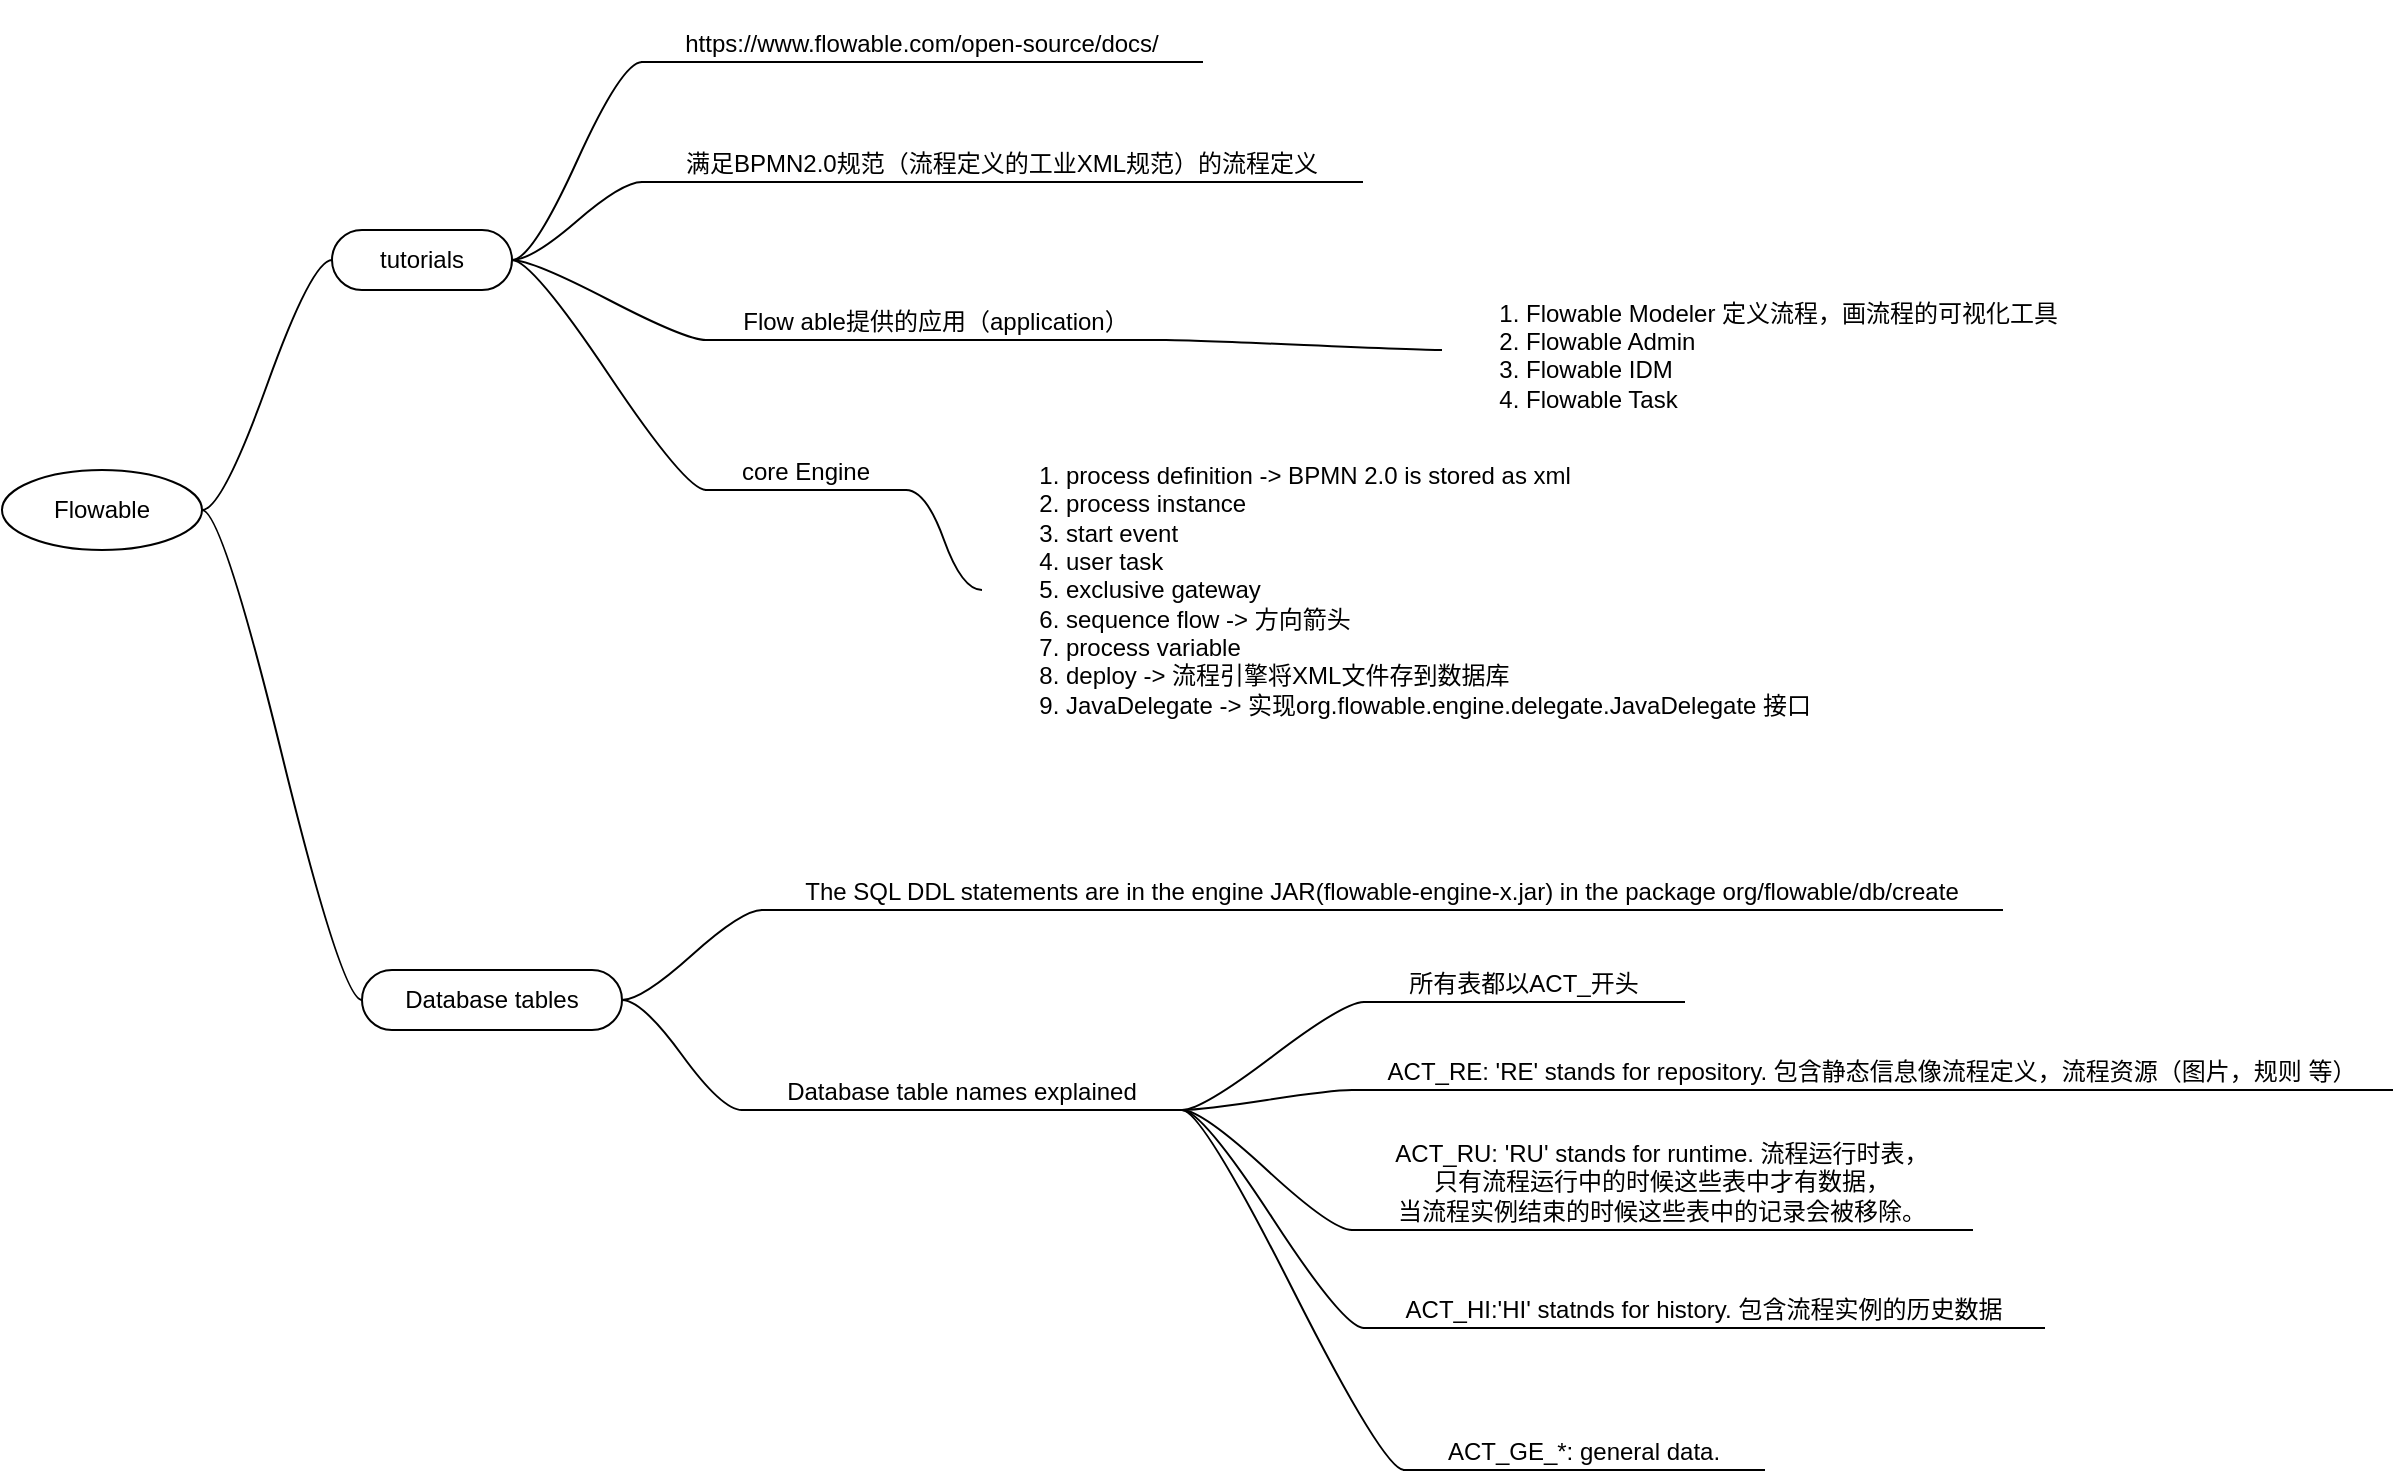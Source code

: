 <mxfile version="24.7.7">
  <diagram name="Page-1" id="H-f7h14BIOwiemI4o8dz">
    <mxGraphModel dx="1434" dy="780" grid="1" gridSize="10" guides="1" tooltips="1" connect="1" arrows="1" fold="1" page="1" pageScale="1" pageWidth="827" pageHeight="1169" math="0" shadow="0">
      <root>
        <mxCell id="0" />
        <mxCell id="1" parent="0" />
        <mxCell id="PwN2sx8WR1cE-K9NehGq-4" style="edgeStyle=entityRelationEdgeStyle;rounded=0;orthogonalLoop=1;jettySize=auto;html=1;startArrow=none;endArrow=none;segment=10;curved=1;sourcePerimeterSpacing=0;targetPerimeterSpacing=0;" edge="1" parent="1" source="PwN2sx8WR1cE-K9NehGq-1" target="PwN2sx8WR1cE-K9NehGq-2">
          <mxGeometry relative="1" as="geometry" />
        </mxCell>
        <mxCell id="PwN2sx8WR1cE-K9NehGq-1" value="Flowable" style="ellipse;whiteSpace=wrap;html=1;align=center;newEdgeStyle={&quot;edgeStyle&quot;:&quot;entityRelationEdgeStyle&quot;,&quot;startArrow&quot;:&quot;none&quot;,&quot;endArrow&quot;:&quot;none&quot;,&quot;segment&quot;:10,&quot;curved&quot;:1,&quot;sourcePerimeterSpacing&quot;:0,&quot;targetPerimeterSpacing&quot;:0};treeFolding=1;treeMoving=1;" vertex="1" parent="1">
          <mxGeometry x="360" y="380" width="100" height="40" as="geometry" />
        </mxCell>
        <mxCell id="PwN2sx8WR1cE-K9NehGq-8" value="" style="edgeStyle=entityRelationEdgeStyle;rounded=0;orthogonalLoop=1;jettySize=auto;html=1;startArrow=none;endArrow=none;segment=10;curved=1;sourcePerimeterSpacing=0;targetPerimeterSpacing=0;exitX=1;exitY=0.5;exitDx=0;exitDy=0;" edge="1" parent="1" source="PwN2sx8WR1cE-K9NehGq-1" target="PwN2sx8WR1cE-K9NehGq-7">
          <mxGeometry relative="1" as="geometry">
            <Array as="points">
              <mxPoint x="460" y="400" />
            </Array>
          </mxGeometry>
        </mxCell>
        <mxCell id="PwN2sx8WR1cE-K9NehGq-2" value="tutorials" style="whiteSpace=wrap;html=1;rounded=1;arcSize=50;align=center;verticalAlign=middle;strokeWidth=1;autosize=1;spacing=4;treeFolding=1;treeMoving=1;newEdgeStyle={&quot;edgeStyle&quot;:&quot;entityRelationEdgeStyle&quot;,&quot;startArrow&quot;:&quot;none&quot;,&quot;endArrow&quot;:&quot;none&quot;,&quot;segment&quot;:10,&quot;curved&quot;:1,&quot;sourcePerimeterSpacing&quot;:0,&quot;targetPerimeterSpacing&quot;:0};" vertex="1" parent="1">
          <mxGeometry x="525" y="260" width="90" height="30" as="geometry" />
        </mxCell>
        <mxCell id="PwN2sx8WR1cE-K9NehGq-10" value="" style="edgeStyle=entityRelationEdgeStyle;rounded=0;orthogonalLoop=1;jettySize=auto;html=1;startArrow=none;endArrow=none;segment=10;curved=1;sourcePerimeterSpacing=0;targetPerimeterSpacing=0;" edge="1" parent="1" source="PwN2sx8WR1cE-K9NehGq-2" target="PwN2sx8WR1cE-K9NehGq-9">
          <mxGeometry relative="1" as="geometry">
            <Array as="points">
              <mxPoint x="600" y="270" />
              <mxPoint x="610" y="280" />
            </Array>
          </mxGeometry>
        </mxCell>
        <mxCell id="PwN2sx8WR1cE-K9NehGq-5" value="https://www.flowable.com/open-source/docs/" style="whiteSpace=wrap;html=1;shape=partialRectangle;top=0;left=0;bottom=1;right=0;points=[[0,1],[1,1]];fillColor=none;align=center;verticalAlign=bottom;routingCenterY=0.5;snapToPoint=1;recursiveResize=0;autosize=1;treeFolding=1;treeMoving=1;newEdgeStyle={&quot;edgeStyle&quot;:&quot;entityRelationEdgeStyle&quot;,&quot;startArrow&quot;:&quot;none&quot;,&quot;endArrow&quot;:&quot;none&quot;,&quot;segment&quot;:10,&quot;curved&quot;:1,&quot;sourcePerimeterSpacing&quot;:0,&quot;targetPerimeterSpacing&quot;:0};" vertex="1" parent="1">
          <mxGeometry x="680" y="146" width="280" height="30" as="geometry" />
        </mxCell>
        <mxCell id="PwN2sx8WR1cE-K9NehGq-6" value="" style="edgeStyle=entityRelationEdgeStyle;startArrow=none;endArrow=none;segment=10;curved=1;sourcePerimeterSpacing=0;targetPerimeterSpacing=0;rounded=0;exitX=1;exitY=0.5;exitDx=0;exitDy=0;" edge="1" target="PwN2sx8WR1cE-K9NehGq-5" parent="1" source="PwN2sx8WR1cE-K9NehGq-2">
          <mxGeometry relative="1" as="geometry">
            <mxPoint x="640" y="250" as="sourcePoint" />
          </mxGeometry>
        </mxCell>
        <mxCell id="PwN2sx8WR1cE-K9NehGq-24" style="edgeStyle=entityRelationEdgeStyle;rounded=0;orthogonalLoop=1;jettySize=auto;html=1;startArrow=none;endArrow=none;segment=10;curved=1;sourcePerimeterSpacing=0;targetPerimeterSpacing=0;" edge="1" parent="1" source="PwN2sx8WR1cE-K9NehGq-7" target="PwN2sx8WR1cE-K9NehGq-22">
          <mxGeometry relative="1" as="geometry" />
        </mxCell>
        <mxCell id="PwN2sx8WR1cE-K9NehGq-7" value="Database tables" style="whiteSpace=wrap;html=1;rounded=1;arcSize=50;align=center;verticalAlign=middle;strokeWidth=1;autosize=1;spacing=4;treeFolding=1;treeMoving=1;newEdgeStyle={&quot;edgeStyle&quot;:&quot;entityRelationEdgeStyle&quot;,&quot;startArrow&quot;:&quot;none&quot;,&quot;endArrow&quot;:&quot;none&quot;,&quot;segment&quot;:10,&quot;curved&quot;:1,&quot;sourcePerimeterSpacing&quot;:0,&quot;targetPerimeterSpacing&quot;:0};" vertex="1" parent="1">
          <mxGeometry x="540" y="630" width="130" height="30" as="geometry" />
        </mxCell>
        <mxCell id="PwN2sx8WR1cE-K9NehGq-12" value="" style="edgeStyle=entityRelationEdgeStyle;rounded=0;orthogonalLoop=1;jettySize=auto;html=1;startArrow=none;endArrow=none;segment=10;curved=1;sourcePerimeterSpacing=0;targetPerimeterSpacing=0;" edge="1" parent="1" source="PwN2sx8WR1cE-K9NehGq-2" target="PwN2sx8WR1cE-K9NehGq-11">
          <mxGeometry relative="1" as="geometry" />
        </mxCell>
        <mxCell id="PwN2sx8WR1cE-K9NehGq-9" value="满足BPMN2.0规范（流程定义的工业XML规范）的流程定义" style="whiteSpace=wrap;html=1;shape=partialRectangle;top=0;left=0;bottom=1;right=0;points=[[0,1],[1,1]];fillColor=none;align=center;verticalAlign=bottom;routingCenterY=0.5;snapToPoint=1;recursiveResize=0;autosize=1;treeFolding=1;treeMoving=1;newEdgeStyle={&quot;edgeStyle&quot;:&quot;entityRelationEdgeStyle&quot;,&quot;startArrow&quot;:&quot;none&quot;,&quot;endArrow&quot;:&quot;none&quot;,&quot;segment&quot;:10,&quot;curved&quot;:1,&quot;sourcePerimeterSpacing&quot;:0,&quot;targetPerimeterSpacing&quot;:0};" vertex="1" parent="1">
          <mxGeometry x="680" y="206" width="360" height="30" as="geometry" />
        </mxCell>
        <mxCell id="PwN2sx8WR1cE-K9NehGq-15" style="edgeStyle=entityRelationEdgeStyle;rounded=0;orthogonalLoop=1;jettySize=auto;html=1;startArrow=none;endArrow=none;segment=10;curved=1;sourcePerimeterSpacing=0;targetPerimeterSpacing=0;" edge="1" parent="1" source="PwN2sx8WR1cE-K9NehGq-11" target="PwN2sx8WR1cE-K9NehGq-14">
          <mxGeometry relative="1" as="geometry" />
        </mxCell>
        <mxCell id="PwN2sx8WR1cE-K9NehGq-17" value="" style="edgeStyle=entityRelationEdgeStyle;rounded=0;orthogonalLoop=1;jettySize=auto;html=1;startArrow=none;endArrow=none;segment=10;curved=1;sourcePerimeterSpacing=0;targetPerimeterSpacing=0;exitX=1;exitY=0.5;exitDx=0;exitDy=0;" edge="1" parent="1" source="PwN2sx8WR1cE-K9NehGq-2" target="PwN2sx8WR1cE-K9NehGq-16">
          <mxGeometry relative="1" as="geometry">
            <Array as="points">
              <mxPoint x="660" y="324" />
              <mxPoint x="630" y="280" />
            </Array>
          </mxGeometry>
        </mxCell>
        <mxCell id="PwN2sx8WR1cE-K9NehGq-11" value="Flow able提供的应用（application）" style="whiteSpace=wrap;html=1;shape=partialRectangle;top=0;left=0;bottom=1;right=0;points=[[0,1],[1,1]];fillColor=none;align=center;verticalAlign=bottom;routingCenterY=0.5;snapToPoint=1;recursiveResize=0;autosize=1;treeFolding=1;treeMoving=1;newEdgeStyle={&quot;edgeStyle&quot;:&quot;entityRelationEdgeStyle&quot;,&quot;startArrow&quot;:&quot;none&quot;,&quot;endArrow&quot;:&quot;none&quot;,&quot;segment&quot;:10,&quot;curved&quot;:1,&quot;sourcePerimeterSpacing&quot;:0,&quot;targetPerimeterSpacing&quot;:0};" vertex="1" parent="1">
          <mxGeometry x="712" y="285" width="230" height="30" as="geometry" />
        </mxCell>
        <mxCell id="PwN2sx8WR1cE-K9NehGq-14" value="&lt;ol&gt;&lt;li&gt;Flowable Modeler 定义流程，画流程的可视化工具&lt;/li&gt;&lt;li&gt;Flowable Admin&lt;/li&gt;&lt;li&gt;Flowable IDM&lt;/li&gt;&lt;li&gt;Flowable Task&lt;/li&gt;&lt;/ol&gt;" style="text;strokeColor=none;fillColor=none;html=1;whiteSpace=wrap;verticalAlign=middle;overflow=hidden;" vertex="1" parent="1">
          <mxGeometry x="1080" y="280" width="320" height="80" as="geometry" />
        </mxCell>
        <mxCell id="PwN2sx8WR1cE-K9NehGq-21" style="edgeStyle=entityRelationEdgeStyle;rounded=0;orthogonalLoop=1;jettySize=auto;html=1;startArrow=none;endArrow=none;segment=10;curved=1;sourcePerimeterSpacing=0;targetPerimeterSpacing=0;" edge="1" parent="1" source="PwN2sx8WR1cE-K9NehGq-16" target="PwN2sx8WR1cE-K9NehGq-20">
          <mxGeometry relative="1" as="geometry" />
        </mxCell>
        <mxCell id="PwN2sx8WR1cE-K9NehGq-16" value="core Engine" style="whiteSpace=wrap;html=1;shape=partialRectangle;top=0;left=0;bottom=1;right=0;points=[[0,1],[1,1]];fillColor=none;align=center;verticalAlign=bottom;routingCenterY=0.5;snapToPoint=1;recursiveResize=0;autosize=1;treeFolding=1;treeMoving=1;newEdgeStyle={&quot;edgeStyle&quot;:&quot;entityRelationEdgeStyle&quot;,&quot;startArrow&quot;:&quot;none&quot;,&quot;endArrow&quot;:&quot;none&quot;,&quot;segment&quot;:10,&quot;curved&quot;:1,&quot;sourcePerimeterSpacing&quot;:0,&quot;targetPerimeterSpacing&quot;:0};" vertex="1" parent="1">
          <mxGeometry x="712" y="360" width="100" height="30" as="geometry" />
        </mxCell>
        <mxCell id="PwN2sx8WR1cE-K9NehGq-20" value="&lt;ol&gt;&lt;li&gt;process definition -&amp;gt; BPMN 2.0 is stored as xml&lt;/li&gt;&lt;li&gt;process instance&lt;/li&gt;&lt;li&gt;start event&lt;/li&gt;&lt;li&gt;user task&lt;/li&gt;&lt;li&gt;exclusive gateway&lt;/li&gt;&lt;li&gt;sequence flow -&amp;gt; 方向箭头&lt;/li&gt;&lt;li&gt;process variable&lt;/li&gt;&lt;li&gt;deploy -&amp;gt; 流程引擎将XML文件存到数据库&lt;/li&gt;&lt;li&gt;JavaDelegate -&amp;gt; 实现org.flowable.engine.delegate.JavaDelegate 接口&lt;/li&gt;&lt;/ol&gt;" style="text;strokeColor=none;fillColor=none;html=1;whiteSpace=wrap;verticalAlign=middle;overflow=hidden;" vertex="1" parent="1">
          <mxGeometry x="850" y="360" width="430" height="160" as="geometry" />
        </mxCell>
        <mxCell id="PwN2sx8WR1cE-K9NehGq-26" value="" style="edgeStyle=entityRelationEdgeStyle;rounded=0;orthogonalLoop=1;jettySize=auto;html=1;startArrow=none;endArrow=none;segment=10;curved=1;sourcePerimeterSpacing=0;targetPerimeterSpacing=0;" edge="1" parent="1" source="PwN2sx8WR1cE-K9NehGq-7" target="PwN2sx8WR1cE-K9NehGq-25">
          <mxGeometry relative="1" as="geometry" />
        </mxCell>
        <mxCell id="PwN2sx8WR1cE-K9NehGq-22" value="The SQL DDL statements are in the engine JAR(flowable-engine-x.jar) in the package org/flowable/db/create" style="whiteSpace=wrap;html=1;shape=partialRectangle;top=0;left=0;bottom=1;right=0;points=[[0,1],[1,1]];fillColor=none;align=center;verticalAlign=bottom;routingCenterY=0.5;snapToPoint=1;recursiveResize=0;autosize=1;treeFolding=1;treeMoving=1;newEdgeStyle={&quot;edgeStyle&quot;:&quot;entityRelationEdgeStyle&quot;,&quot;startArrow&quot;:&quot;none&quot;,&quot;endArrow&quot;:&quot;none&quot;,&quot;segment&quot;:10,&quot;curved&quot;:1,&quot;sourcePerimeterSpacing&quot;:0,&quot;targetPerimeterSpacing&quot;:0};" vertex="1" parent="1">
          <mxGeometry x="740" y="570" width="620" height="30" as="geometry" />
        </mxCell>
        <mxCell id="PwN2sx8WR1cE-K9NehGq-28" value="" style="edgeStyle=entityRelationEdgeStyle;rounded=0;orthogonalLoop=1;jettySize=auto;html=1;startArrow=none;endArrow=none;segment=10;curved=1;sourcePerimeterSpacing=0;targetPerimeterSpacing=0;" edge="1" parent="1" source="PwN2sx8WR1cE-K9NehGq-25" target="PwN2sx8WR1cE-K9NehGq-27">
          <mxGeometry relative="1" as="geometry" />
        </mxCell>
        <mxCell id="PwN2sx8WR1cE-K9NehGq-30" value="" style="edgeStyle=entityRelationEdgeStyle;rounded=0;orthogonalLoop=1;jettySize=auto;html=1;startArrow=none;endArrow=none;segment=10;curved=1;sourcePerimeterSpacing=0;targetPerimeterSpacing=0;" edge="1" parent="1" source="PwN2sx8WR1cE-K9NehGq-25" target="PwN2sx8WR1cE-K9NehGq-29">
          <mxGeometry relative="1" as="geometry" />
        </mxCell>
        <mxCell id="PwN2sx8WR1cE-K9NehGq-32" value="" style="edgeStyle=entityRelationEdgeStyle;rounded=0;orthogonalLoop=1;jettySize=auto;html=1;startArrow=none;endArrow=none;segment=10;curved=1;sourcePerimeterSpacing=0;targetPerimeterSpacing=0;" edge="1" parent="1" source="PwN2sx8WR1cE-K9NehGq-25" target="PwN2sx8WR1cE-K9NehGq-31">
          <mxGeometry relative="1" as="geometry" />
        </mxCell>
        <mxCell id="PwN2sx8WR1cE-K9NehGq-36" value="" style="edgeStyle=entityRelationEdgeStyle;rounded=0;orthogonalLoop=1;jettySize=auto;html=1;startArrow=none;endArrow=none;segment=10;curved=1;sourcePerimeterSpacing=0;targetPerimeterSpacing=0;" edge="1" parent="1" source="PwN2sx8WR1cE-K9NehGq-25" target="PwN2sx8WR1cE-K9NehGq-35">
          <mxGeometry relative="1" as="geometry" />
        </mxCell>
        <mxCell id="PwN2sx8WR1cE-K9NehGq-25" value="Database table names explained" style="whiteSpace=wrap;html=1;shape=partialRectangle;top=0;left=0;bottom=1;right=0;points=[[0,1],[1,1]];fillColor=none;align=center;verticalAlign=bottom;routingCenterY=0.5;snapToPoint=1;recursiveResize=0;autosize=1;treeFolding=1;treeMoving=1;newEdgeStyle={&quot;edgeStyle&quot;:&quot;entityRelationEdgeStyle&quot;,&quot;startArrow&quot;:&quot;none&quot;,&quot;endArrow&quot;:&quot;none&quot;,&quot;segment&quot;:10,&quot;curved&quot;:1,&quot;sourcePerimeterSpacing&quot;:0,&quot;targetPerimeterSpacing&quot;:0};" vertex="1" parent="1">
          <mxGeometry x="730" y="670" width="220" height="30" as="geometry" />
        </mxCell>
        <mxCell id="PwN2sx8WR1cE-K9NehGq-27" value="所有表都以ACT_开头" style="whiteSpace=wrap;html=1;shape=partialRectangle;top=0;left=0;bottom=1;right=0;points=[[0,1],[1,1]];fillColor=none;align=center;verticalAlign=bottom;routingCenterY=0.5;snapToPoint=1;recursiveResize=0;autosize=1;treeFolding=1;treeMoving=1;newEdgeStyle={&quot;edgeStyle&quot;:&quot;entityRelationEdgeStyle&quot;,&quot;startArrow&quot;:&quot;none&quot;,&quot;endArrow&quot;:&quot;none&quot;,&quot;segment&quot;:10,&quot;curved&quot;:1,&quot;sourcePerimeterSpacing&quot;:0,&quot;targetPerimeterSpacing&quot;:0};" vertex="1" parent="1">
          <mxGeometry x="1041" y="616" width="160" height="30" as="geometry" />
        </mxCell>
        <mxCell id="PwN2sx8WR1cE-K9NehGq-29" value="ACT_RE: &#39;RE&#39; stands for repository. 包含静态信息像流程定义，流程资源（图片，规则 等）" style="whiteSpace=wrap;html=1;shape=partialRectangle;top=0;left=0;bottom=1;right=0;points=[[0,1],[1,1]];fillColor=none;align=center;verticalAlign=bottom;routingCenterY=0.5;snapToPoint=1;recursiveResize=0;autosize=1;treeFolding=1;treeMoving=1;newEdgeStyle={&quot;edgeStyle&quot;:&quot;entityRelationEdgeStyle&quot;,&quot;startArrow&quot;:&quot;none&quot;,&quot;endArrow&quot;:&quot;none&quot;,&quot;segment&quot;:10,&quot;curved&quot;:1,&quot;sourcePerimeterSpacing&quot;:0,&quot;targetPerimeterSpacing&quot;:0};" vertex="1" parent="1">
          <mxGeometry x="1035" y="660" width="520" height="30" as="geometry" />
        </mxCell>
        <mxCell id="PwN2sx8WR1cE-K9NehGq-34" value="" style="edgeStyle=entityRelationEdgeStyle;rounded=0;orthogonalLoop=1;jettySize=auto;html=1;startArrow=none;endArrow=none;segment=10;curved=1;sourcePerimeterSpacing=0;targetPerimeterSpacing=0;exitX=1;exitY=1;exitDx=0;exitDy=0;" edge="1" parent="1" source="PwN2sx8WR1cE-K9NehGq-25" target="PwN2sx8WR1cE-K9NehGq-33">
          <mxGeometry relative="1" as="geometry">
            <Array as="points">
              <mxPoint x="950" y="700" />
            </Array>
          </mxGeometry>
        </mxCell>
        <mxCell id="PwN2sx8WR1cE-K9NehGq-31" value="ACT_RU: &#39;RU&#39; stands for runtime. 流程运行时表，&lt;div&gt;只有流程运行中的时候这些表中才有数据，&lt;div&gt;当流程实例结束的时候这些表中的记录会被移除。&lt;/div&gt;&lt;/div&gt;" style="whiteSpace=wrap;html=1;shape=partialRectangle;top=0;left=0;bottom=1;right=0;points=[[0,1],[1,1]];fillColor=none;align=center;verticalAlign=bottom;routingCenterY=0.5;snapToPoint=1;recursiveResize=0;autosize=1;treeFolding=1;treeMoving=1;newEdgeStyle={&quot;edgeStyle&quot;:&quot;entityRelationEdgeStyle&quot;,&quot;startArrow&quot;:&quot;none&quot;,&quot;endArrow&quot;:&quot;none&quot;,&quot;segment&quot;:10,&quot;curved&quot;:1,&quot;sourcePerimeterSpacing&quot;:0,&quot;targetPerimeterSpacing&quot;:0};" vertex="1" parent="1">
          <mxGeometry x="1035" y="700" width="310" height="60" as="geometry" />
        </mxCell>
        <mxCell id="PwN2sx8WR1cE-K9NehGq-33" value="ACT_HI:&#39;HI&#39; statnds for history. 包含流程实例的历史数据" style="whiteSpace=wrap;html=1;shape=partialRectangle;top=0;left=0;bottom=1;right=0;points=[[0,1],[1,1]];fillColor=none;align=center;verticalAlign=bottom;routingCenterY=0.5;snapToPoint=1;recursiveResize=0;autosize=1;treeFolding=1;treeMoving=1;newEdgeStyle={&quot;edgeStyle&quot;:&quot;entityRelationEdgeStyle&quot;,&quot;startArrow&quot;:&quot;none&quot;,&quot;endArrow&quot;:&quot;none&quot;,&quot;segment&quot;:10,&quot;curved&quot;:1,&quot;sourcePerimeterSpacing&quot;:0,&quot;targetPerimeterSpacing&quot;:0};" vertex="1" parent="1">
          <mxGeometry x="1041" y="779" width="340" height="30" as="geometry" />
        </mxCell>
        <mxCell id="PwN2sx8WR1cE-K9NehGq-35" value="ACT_GE_*: general data." style="whiteSpace=wrap;html=1;shape=partialRectangle;top=0;left=0;bottom=1;right=0;points=[[0,1],[1,1]];fillColor=none;align=center;verticalAlign=bottom;routingCenterY=0.5;snapToPoint=1;recursiveResize=0;autosize=1;treeFolding=1;treeMoving=1;newEdgeStyle={&quot;edgeStyle&quot;:&quot;entityRelationEdgeStyle&quot;,&quot;startArrow&quot;:&quot;none&quot;,&quot;endArrow&quot;:&quot;none&quot;,&quot;segment&quot;:10,&quot;curved&quot;:1,&quot;sourcePerimeterSpacing&quot;:0,&quot;targetPerimeterSpacing&quot;:0};" vertex="1" parent="1">
          <mxGeometry x="1061" y="850" width="180" height="30" as="geometry" />
        </mxCell>
      </root>
    </mxGraphModel>
  </diagram>
</mxfile>
